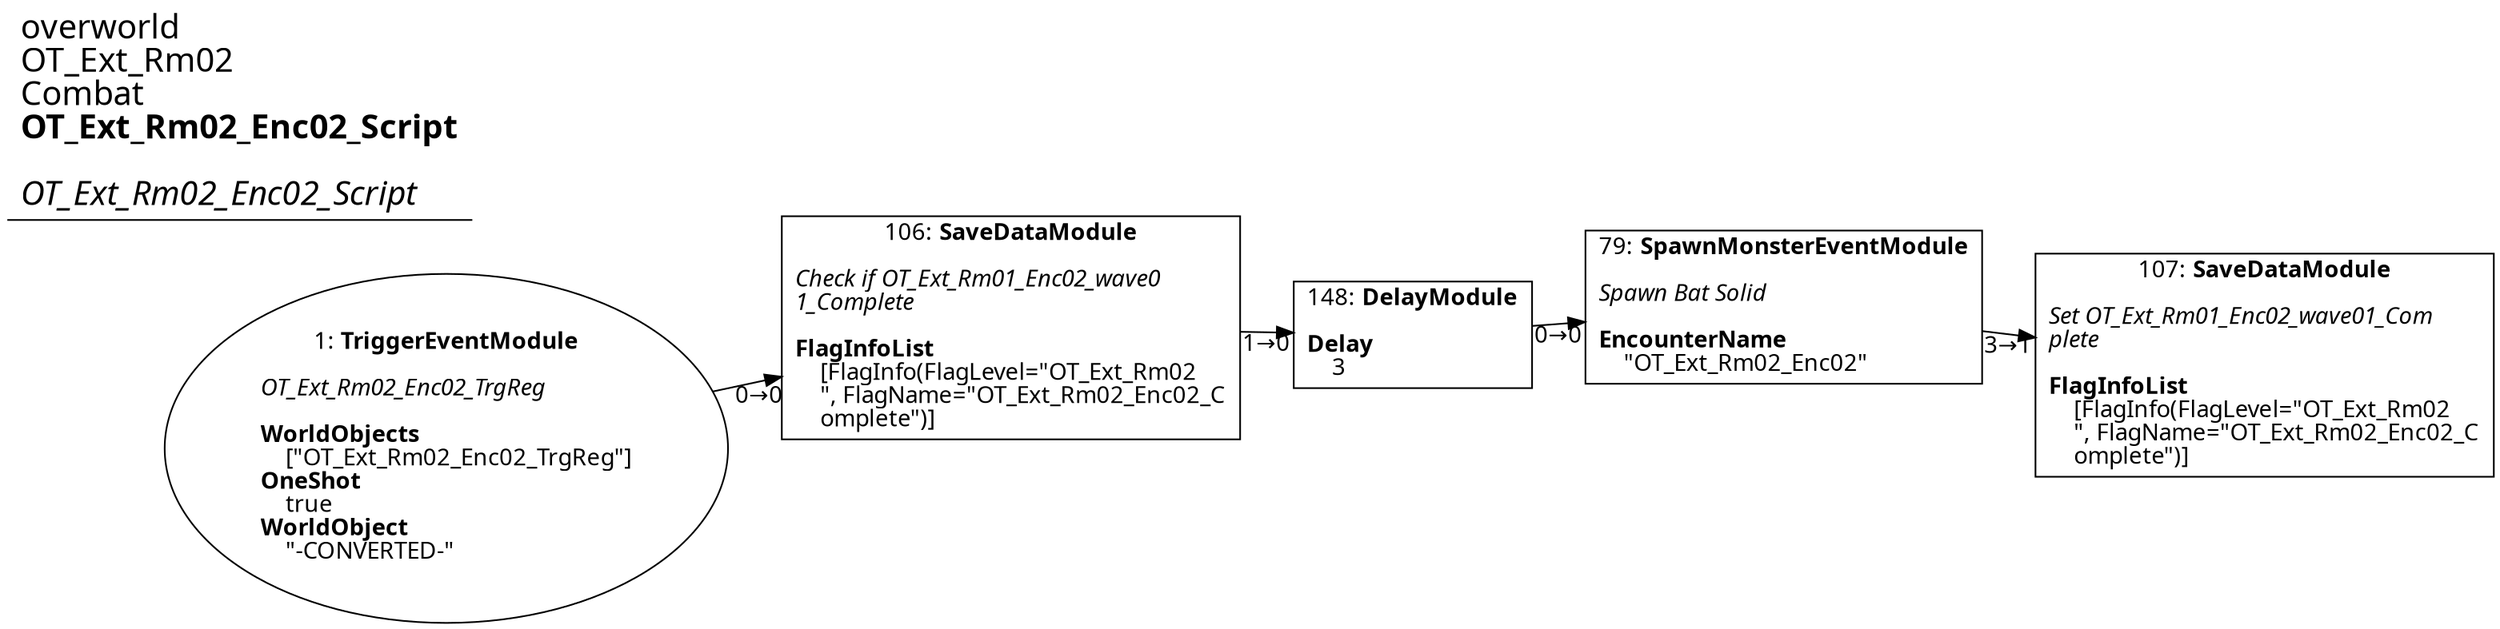 digraph {
    layout = fdp;
    overlap = prism;
    sep = "+16";
    splines = spline;

    node [ shape = box ];

    graph [ fontname = "Segoe UI" ];
    node [ fontname = "Segoe UI" ];
    edge [ fontname = "Segoe UI" ];

    1 [ label = <1: <b>TriggerEventModule</b><br/><br/><i>OT_Ext_Rm02_Enc02_TrgReg<br align="left"/></i><br align="left"/><b>WorldObjects</b><br align="left"/>    [&quot;OT_Ext_Rm02_Enc02_TrgReg&quot;]<br align="left"/><b>OneShot</b><br align="left"/>    true<br align="left"/><b>WorldObject</b><br align="left"/>    &quot;-CONVERTED-&quot;<br align="left"/>> ];
    1 [ shape = oval ]
    1 [ pos = "0.467,-2.3690002!" ];
    1 -> 106 [ label = "0→0" ];

    79 [ label = <79: <b>SpawnMonsterEventModule</b><br/><br/><i>Spawn Bat Solid<br align="left"/></i><br align="left"/><b>EncounterName</b><br align="left"/>    &quot;OT_Ext_Rm02_Enc02&quot;<br align="left"/>> ];
    79 [ pos = "1.235,-2.3920002!" ];
    79 -> 107 [ label = "3→1" ];

    106 [ label = <106: <b>SaveDataModule</b><br/><br/><i>Check if OT_Ext_Rm01_Enc02_wave0<br align="left"/>1_Complete<br align="left"/></i><br align="left"/><b>FlagInfoList</b><br align="left"/>    [FlagInfo(FlagLevel=&quot;OT_Ext_Rm02<br align="left"/>    &quot;, FlagName=&quot;OT_Ext_Rm02_Enc02_C<br align="left"/>    omplete&quot;)]<br align="left"/>> ];
    106 [ pos = "0.753,-2.3690002!" ];
    106 -> 148 [ label = "1→0" ];

    107 [ label = <107: <b>SaveDataModule</b><br/><br/><i>Set OT_Ext_Rm01_Enc02_wave01_Com<br align="left"/>plete<br align="left"/></i><br align="left"/><b>FlagInfoList</b><br align="left"/>    [FlagInfo(FlagLevel=&quot;OT_Ext_Rm02<br align="left"/>    &quot;, FlagName=&quot;OT_Ext_Rm02_Enc02_C<br align="left"/>    omplete&quot;)]<br align="left"/>> ];
    107 [ pos = "1.6060001,-2.4380002!" ];

    148 [ label = <148: <b>DelayModule</b><br/><br/><b>Delay</b><br align="left"/>    3<br align="left"/>> ];
    148 [ pos = "1.018,-2.3920002!" ];
    148 -> 79 [ label = "0→0" ];

    title [ pos = "0.46600002,-2.368!" ];
    title [ shape = underline ];
    title [ label = <<font point-size="20">overworld<br align="left"/>OT_Ext_Rm02<br align="left"/>Combat<br align="left"/><b>OT_Ext_Rm02_Enc02_Script</b><br align="left"/><br/><i>OT_Ext_Rm02_Enc02_Script</i><br align="left"/></font>> ];
}
